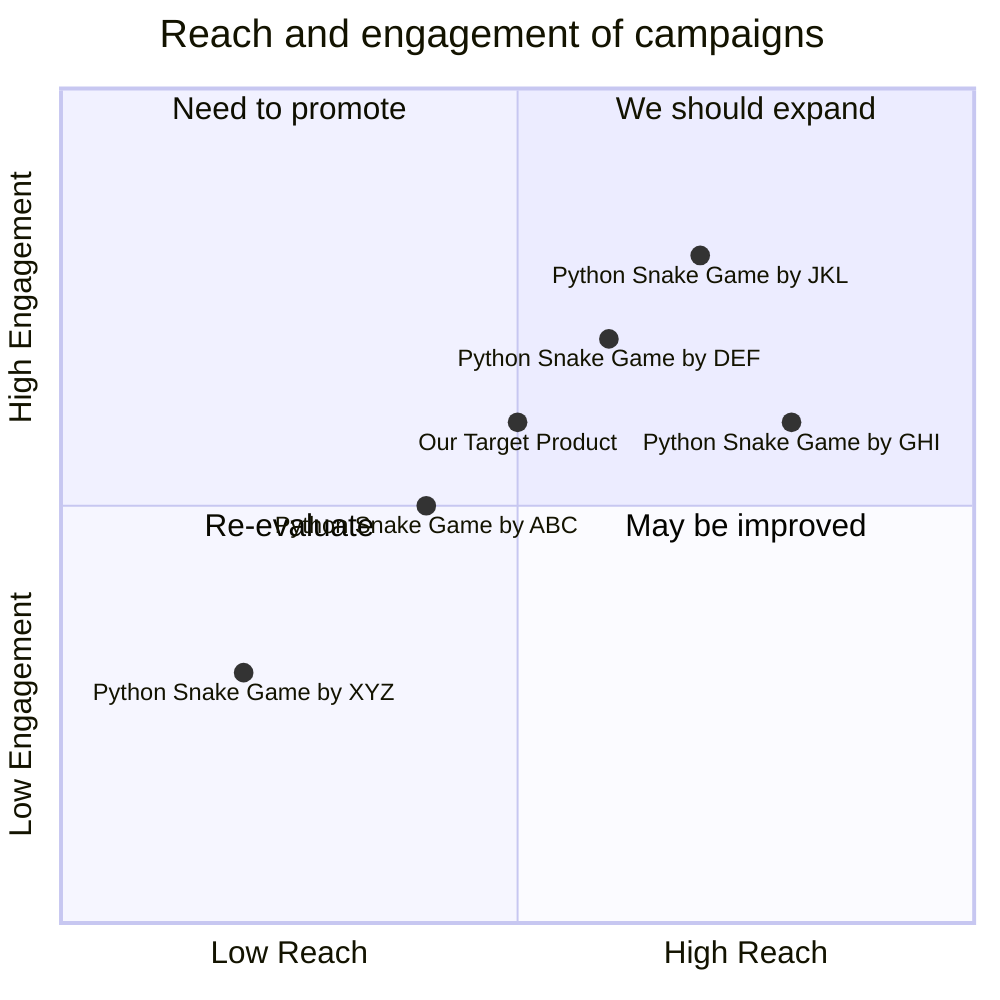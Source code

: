 quadrantChart
    title Reach and engagement of campaigns
    x-axis Low Reach --> High Reach
    y-axis Low Engagement --> High Engagement
    quadrant-1 We should expand
    quadrant-2 Need to promote
    quadrant-3 Re-evaluate
    quadrant-4 May be improved
    "Python Snake Game by XYZ": [0.2, 0.3]
    "Python Snake Game by ABC": [0.4, 0.5]
    "Python Snake Game by DEF": [0.6, 0.7]
    "Python Snake Game by GHI": [0.8, 0.6]
    "Python Snake Game by JKL": [0.7, 0.8]
    "Our Target Product": [0.5, 0.6]